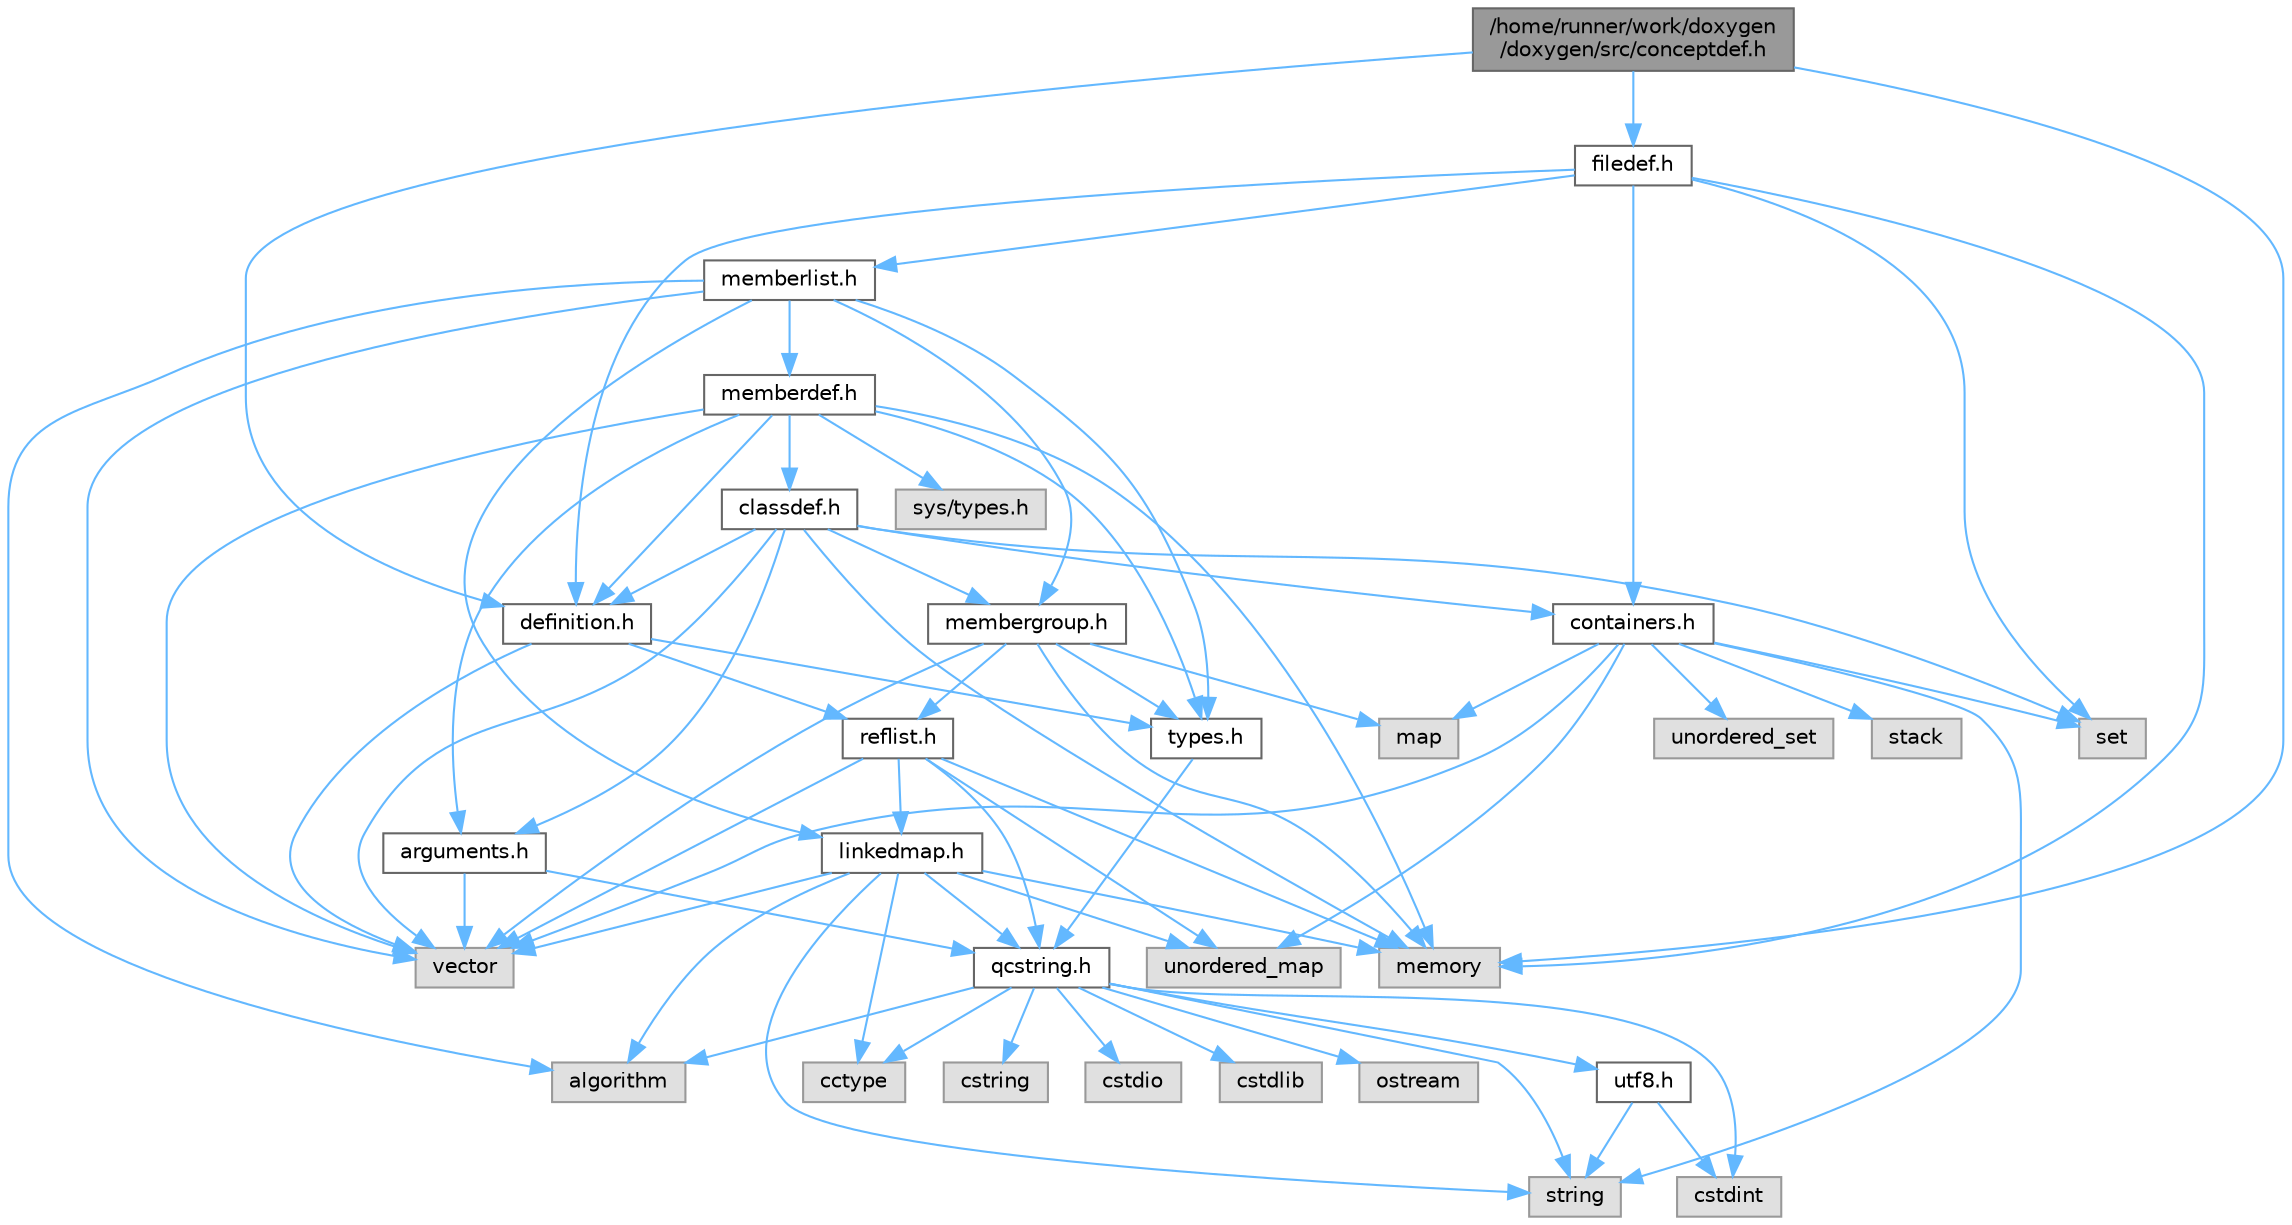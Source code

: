 digraph "/home/runner/work/doxygen/doxygen/src/conceptdef.h"
{
 // INTERACTIVE_SVG=YES
 // LATEX_PDF_SIZE
  bgcolor="transparent";
  edge [fontname=Helvetica,fontsize=10,labelfontname=Helvetica,labelfontsize=10];
  node [fontname=Helvetica,fontsize=10,shape=box,height=0.2,width=0.4];
  Node1 [id="Node000001",label="/home/runner/work/doxygen\l/doxygen/src/conceptdef.h",height=0.2,width=0.4,color="gray40", fillcolor="grey60", style="filled", fontcolor="black"];
  Node1 -> Node2 [id="edge1_Node000001_Node000002",color="steelblue1",style="solid"];
  Node2 [id="Node000002",label="memory",height=0.2,width=0.4,color="grey60", fillcolor="#E0E0E0", style="filled"];
  Node1 -> Node3 [id="edge2_Node000001_Node000003",color="steelblue1",style="solid"];
  Node3 [id="Node000003",label="definition.h",height=0.2,width=0.4,color="grey40", fillcolor="white", style="filled",URL="$df/da1/definition_8h.html",tooltip=" "];
  Node3 -> Node4 [id="edge3_Node000003_Node000004",color="steelblue1",style="solid"];
  Node4 [id="Node000004",label="vector",height=0.2,width=0.4,color="grey60", fillcolor="#E0E0E0", style="filled"];
  Node3 -> Node5 [id="edge4_Node000003_Node000005",color="steelblue1",style="solid"];
  Node5 [id="Node000005",label="types.h",height=0.2,width=0.4,color="grey40", fillcolor="white", style="filled",URL="$d9/d49/types_8h.html",tooltip="This file contains a number of basic enums and types."];
  Node5 -> Node6 [id="edge5_Node000005_Node000006",color="steelblue1",style="solid"];
  Node6 [id="Node000006",label="qcstring.h",height=0.2,width=0.4,color="grey40", fillcolor="white", style="filled",URL="$d7/d5c/qcstring_8h.html",tooltip=" "];
  Node6 -> Node7 [id="edge6_Node000006_Node000007",color="steelblue1",style="solid"];
  Node7 [id="Node000007",label="string",height=0.2,width=0.4,color="grey60", fillcolor="#E0E0E0", style="filled"];
  Node6 -> Node8 [id="edge7_Node000006_Node000008",color="steelblue1",style="solid"];
  Node8 [id="Node000008",label="algorithm",height=0.2,width=0.4,color="grey60", fillcolor="#E0E0E0", style="filled"];
  Node6 -> Node9 [id="edge8_Node000006_Node000009",color="steelblue1",style="solid"];
  Node9 [id="Node000009",label="cctype",height=0.2,width=0.4,color="grey60", fillcolor="#E0E0E0", style="filled"];
  Node6 -> Node10 [id="edge9_Node000006_Node000010",color="steelblue1",style="solid"];
  Node10 [id="Node000010",label="cstring",height=0.2,width=0.4,color="grey60", fillcolor="#E0E0E0", style="filled"];
  Node6 -> Node11 [id="edge10_Node000006_Node000011",color="steelblue1",style="solid"];
  Node11 [id="Node000011",label="cstdio",height=0.2,width=0.4,color="grey60", fillcolor="#E0E0E0", style="filled"];
  Node6 -> Node12 [id="edge11_Node000006_Node000012",color="steelblue1",style="solid"];
  Node12 [id="Node000012",label="cstdlib",height=0.2,width=0.4,color="grey60", fillcolor="#E0E0E0", style="filled"];
  Node6 -> Node13 [id="edge12_Node000006_Node000013",color="steelblue1",style="solid"];
  Node13 [id="Node000013",label="cstdint",height=0.2,width=0.4,color="grey60", fillcolor="#E0E0E0", style="filled"];
  Node6 -> Node14 [id="edge13_Node000006_Node000014",color="steelblue1",style="solid"];
  Node14 [id="Node000014",label="ostream",height=0.2,width=0.4,color="grey60", fillcolor="#E0E0E0", style="filled"];
  Node6 -> Node15 [id="edge14_Node000006_Node000015",color="steelblue1",style="solid"];
  Node15 [id="Node000015",label="utf8.h",height=0.2,width=0.4,color="grey40", fillcolor="white", style="filled",URL="$db/d7c/utf8_8h.html",tooltip="Various UTF8 related helper functions."];
  Node15 -> Node13 [id="edge15_Node000015_Node000013",color="steelblue1",style="solid"];
  Node15 -> Node7 [id="edge16_Node000015_Node000007",color="steelblue1",style="solid"];
  Node3 -> Node16 [id="edge17_Node000003_Node000016",color="steelblue1",style="solid"];
  Node16 [id="Node000016",label="reflist.h",height=0.2,width=0.4,color="grey40", fillcolor="white", style="filled",URL="$d1/d02/reflist_8h.html",tooltip=" "];
  Node16 -> Node4 [id="edge18_Node000016_Node000004",color="steelblue1",style="solid"];
  Node16 -> Node17 [id="edge19_Node000016_Node000017",color="steelblue1",style="solid"];
  Node17 [id="Node000017",label="unordered_map",height=0.2,width=0.4,color="grey60", fillcolor="#E0E0E0", style="filled"];
  Node16 -> Node2 [id="edge20_Node000016_Node000002",color="steelblue1",style="solid"];
  Node16 -> Node6 [id="edge21_Node000016_Node000006",color="steelblue1",style="solid"];
  Node16 -> Node18 [id="edge22_Node000016_Node000018",color="steelblue1",style="solid"];
  Node18 [id="Node000018",label="linkedmap.h",height=0.2,width=0.4,color="grey40", fillcolor="white", style="filled",URL="$da/de1/linkedmap_8h.html",tooltip=" "];
  Node18 -> Node17 [id="edge23_Node000018_Node000017",color="steelblue1",style="solid"];
  Node18 -> Node4 [id="edge24_Node000018_Node000004",color="steelblue1",style="solid"];
  Node18 -> Node2 [id="edge25_Node000018_Node000002",color="steelblue1",style="solid"];
  Node18 -> Node7 [id="edge26_Node000018_Node000007",color="steelblue1",style="solid"];
  Node18 -> Node8 [id="edge27_Node000018_Node000008",color="steelblue1",style="solid"];
  Node18 -> Node9 [id="edge28_Node000018_Node000009",color="steelblue1",style="solid"];
  Node18 -> Node6 [id="edge29_Node000018_Node000006",color="steelblue1",style="solid"];
  Node1 -> Node19 [id="edge30_Node000001_Node000019",color="steelblue1",style="solid"];
  Node19 [id="Node000019",label="filedef.h",height=0.2,width=0.4,color="grey40", fillcolor="white", style="filled",URL="$d4/d3a/filedef_8h.html",tooltip=" "];
  Node19 -> Node2 [id="edge31_Node000019_Node000002",color="steelblue1",style="solid"];
  Node19 -> Node20 [id="edge32_Node000019_Node000020",color="steelblue1",style="solid"];
  Node20 [id="Node000020",label="set",height=0.2,width=0.4,color="grey60", fillcolor="#E0E0E0", style="filled"];
  Node19 -> Node3 [id="edge33_Node000019_Node000003",color="steelblue1",style="solid"];
  Node19 -> Node21 [id="edge34_Node000019_Node000021",color="steelblue1",style="solid"];
  Node21 [id="Node000021",label="memberlist.h",height=0.2,width=0.4,color="grey40", fillcolor="white", style="filled",URL="$dd/d78/memberlist_8h.html",tooltip=" "];
  Node21 -> Node4 [id="edge35_Node000021_Node000004",color="steelblue1",style="solid"];
  Node21 -> Node8 [id="edge36_Node000021_Node000008",color="steelblue1",style="solid"];
  Node21 -> Node22 [id="edge37_Node000021_Node000022",color="steelblue1",style="solid"];
  Node22 [id="Node000022",label="memberdef.h",height=0.2,width=0.4,color="grey40", fillcolor="white", style="filled",URL="$d4/d46/memberdef_8h.html",tooltip=" "];
  Node22 -> Node4 [id="edge38_Node000022_Node000004",color="steelblue1",style="solid"];
  Node22 -> Node2 [id="edge39_Node000022_Node000002",color="steelblue1",style="solid"];
  Node22 -> Node23 [id="edge40_Node000022_Node000023",color="steelblue1",style="solid"];
  Node23 [id="Node000023",label="sys/types.h",height=0.2,width=0.4,color="grey60", fillcolor="#E0E0E0", style="filled"];
  Node22 -> Node5 [id="edge41_Node000022_Node000005",color="steelblue1",style="solid"];
  Node22 -> Node3 [id="edge42_Node000022_Node000003",color="steelblue1",style="solid"];
  Node22 -> Node24 [id="edge43_Node000022_Node000024",color="steelblue1",style="solid"];
  Node24 [id="Node000024",label="arguments.h",height=0.2,width=0.4,color="grey40", fillcolor="white", style="filled",URL="$df/d9b/arguments_8h.html",tooltip=" "];
  Node24 -> Node4 [id="edge44_Node000024_Node000004",color="steelblue1",style="solid"];
  Node24 -> Node6 [id="edge45_Node000024_Node000006",color="steelblue1",style="solid"];
  Node22 -> Node25 [id="edge46_Node000022_Node000025",color="steelblue1",style="solid"];
  Node25 [id="Node000025",label="classdef.h",height=0.2,width=0.4,color="grey40", fillcolor="white", style="filled",URL="$d1/da6/classdef_8h.html",tooltip=" "];
  Node25 -> Node2 [id="edge47_Node000025_Node000002",color="steelblue1",style="solid"];
  Node25 -> Node4 [id="edge48_Node000025_Node000004",color="steelblue1",style="solid"];
  Node25 -> Node20 [id="edge49_Node000025_Node000020",color="steelblue1",style="solid"];
  Node25 -> Node26 [id="edge50_Node000025_Node000026",color="steelblue1",style="solid"];
  Node26 [id="Node000026",label="containers.h",height=0.2,width=0.4,color="grey40", fillcolor="white", style="filled",URL="$d5/d75/containers_8h.html",tooltip=" "];
  Node26 -> Node4 [id="edge51_Node000026_Node000004",color="steelblue1",style="solid"];
  Node26 -> Node7 [id="edge52_Node000026_Node000007",color="steelblue1",style="solid"];
  Node26 -> Node20 [id="edge53_Node000026_Node000020",color="steelblue1",style="solid"];
  Node26 -> Node27 [id="edge54_Node000026_Node000027",color="steelblue1",style="solid"];
  Node27 [id="Node000027",label="map",height=0.2,width=0.4,color="grey60", fillcolor="#E0E0E0", style="filled"];
  Node26 -> Node28 [id="edge55_Node000026_Node000028",color="steelblue1",style="solid"];
  Node28 [id="Node000028",label="unordered_set",height=0.2,width=0.4,color="grey60", fillcolor="#E0E0E0", style="filled"];
  Node26 -> Node17 [id="edge56_Node000026_Node000017",color="steelblue1",style="solid"];
  Node26 -> Node29 [id="edge57_Node000026_Node000029",color="steelblue1",style="solid"];
  Node29 [id="Node000029",label="stack",height=0.2,width=0.4,color="grey60", fillcolor="#E0E0E0", style="filled"];
  Node25 -> Node3 [id="edge58_Node000025_Node000003",color="steelblue1",style="solid"];
  Node25 -> Node24 [id="edge59_Node000025_Node000024",color="steelblue1",style="solid"];
  Node25 -> Node30 [id="edge60_Node000025_Node000030",color="steelblue1",style="solid"];
  Node30 [id="Node000030",label="membergroup.h",height=0.2,width=0.4,color="grey40", fillcolor="white", style="filled",URL="$d9/d11/membergroup_8h.html",tooltip=" "];
  Node30 -> Node4 [id="edge61_Node000030_Node000004",color="steelblue1",style="solid"];
  Node30 -> Node27 [id="edge62_Node000030_Node000027",color="steelblue1",style="solid"];
  Node30 -> Node2 [id="edge63_Node000030_Node000002",color="steelblue1",style="solid"];
  Node30 -> Node5 [id="edge64_Node000030_Node000005",color="steelblue1",style="solid"];
  Node30 -> Node16 [id="edge65_Node000030_Node000016",color="steelblue1",style="solid"];
  Node21 -> Node18 [id="edge66_Node000021_Node000018",color="steelblue1",style="solid"];
  Node21 -> Node5 [id="edge67_Node000021_Node000005",color="steelblue1",style="solid"];
  Node21 -> Node30 [id="edge68_Node000021_Node000030",color="steelblue1",style="solid"];
  Node19 -> Node26 [id="edge69_Node000019_Node000026",color="steelblue1",style="solid"];
}
